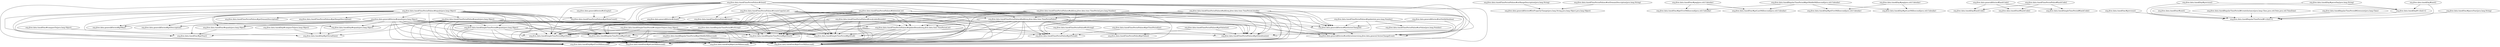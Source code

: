 digraph G {
  "org.jfree.data.time$Day#compareTo(java.lang.Object)" -> "org.jfree.data.time$Day#getSerialDate()";
  "org.jfree.data.time$RegularTimePeriod#getStart()" -> "org.jfree.data.time$Day#getFirstMillisecond()";
  "org.jfree.data.time$RegularTimePeriod#getStart()" -> "org.jfree.data.time$Year#getFirstMillisecond()";
  "org.jfree.data.time$TimePeriodValues#setRangeDescription(java.lang.String)" -> "org.jfree.data.general$Series#firePropertyChange(java.lang.String,java.lang.Object,java.lang.Object)";
  "org.jfree.data.time$TimePeriodValues#getTimePeriod(int)" -> "org.jfree.data.time$TimePeriodValues#getDataItem(int)";
  "org.jfree.data.time$TimePeriodValues#getTimePeriod(int)" -> "org.jfree.data.time$TimePeriodValue#getPeriod()";
  "org.jfree.data.time$Year#peg(java.util.Calendar)" -> "org.jfree.data.time$Year#getFirstMillisecond(java.util.Calendar)";
  "org.jfree.data.time$Year#peg(java.util.Calendar)" -> "org.jfree.data.time$Year#getLastMillisecond(java.util.Calendar)";
  "org.jfree.data.time$TimePeriodValues#updateBounds(org.jfree.data.time.TimePeriod,int)" -> "org.jfree.data.time$Day#getFirstMillisecond()";
  "org.jfree.data.time$TimePeriodValues#updateBounds(org.jfree.data.time.TimePeriod,int)" -> "org.jfree.data.time$RegularTimePeriod#getStart()";
  "org.jfree.data.time$TimePeriodValues#updateBounds(org.jfree.data.time.TimePeriod,int)" -> "org.jfree.data.time$SimpleTimePeriod#getStart()";
  "org.jfree.data.time$TimePeriodValues#updateBounds(org.jfree.data.time.TimePeriod,int)" -> "org.jfree.data.time$TimePeriodValues#getDataItem(int)";
  "org.jfree.data.time$TimePeriodValues#updateBounds(org.jfree.data.time.TimePeriod,int)" -> "org.jfree.data.time$RegularTimePeriod#getEnd()";
  "org.jfree.data.time$TimePeriodValues#updateBounds(org.jfree.data.time.TimePeriod,int)" -> "org.jfree.data.time$Year#getLastMillisecond()";
  "org.jfree.data.time$TimePeriodValues#updateBounds(org.jfree.data.time.TimePeriod,int)" -> "org.jfree.data.time$Day#getLastMillisecond()";
  "org.jfree.data.time$TimePeriodValues#updateBounds(org.jfree.data.time.TimePeriod,int)" -> "org.jfree.data.time$SimpleTimePeriod#getEnd()";
  "org.jfree.data.time$TimePeriodValues#updateBounds(org.jfree.data.time.TimePeriod,int)" -> "org.jfree.data.time$Year#getFirstMillisecond()";
  "org.jfree.data.time$TimePeriodValues#updateBounds(org.jfree.data.time.TimePeriod,int)" -> "org.jfree.data.time$TimePeriodValue#getPeriod()";
  "org.jfree.data.time$RegularTimePeriod#getEnd()" -> "org.jfree.data.time$Year#getLastMillisecond()";
  "org.jfree.data.time$RegularTimePeriod#getEnd()" -> "org.jfree.data.time$Day#getLastMillisecond()";
  "org.jfree.data.time$TimePeriodValues#getValue(int)" -> "org.jfree.data.time$TimePeriodValues#getDataItem(int)";
  "org.jfree.data.time$TimePeriodValues#getValue(int)" -> "org.jfree.data.time$TimePeriodValue#getValue()";
  "org.jfree.data.general$Series#isEmpty()" -> "org.jfree.data.time$TimePeriodValues#getItemCount()";
  "org.jfree.data.general$Series#hashCode()" -> "org.jfree.data.time$Day#hashCode()";
  "org.jfree.data.general$Series#hashCode()" -> "org.jfree.data.time$Year#hashCode()";
  "org.jfree.data.general$Series#hashCode()" -> "org.jfree.data.time$SimpleTimePeriod#hashCode()";
  "org.jfree.data.time$SimpleTimePeriod#compareTo(java.lang.Object)" -> "org.jfree.data.time$Day#getFirstMillisecond()";
  "org.jfree.data.time$SimpleTimePeriod#compareTo(java.lang.Object)" -> "org.jfree.data.time$RegularTimePeriod#getStart()";
  "org.jfree.data.time$SimpleTimePeriod#compareTo(java.lang.Object)" -> "org.jfree.data.time$SimpleTimePeriod#getStart()";
  "org.jfree.data.time$SimpleTimePeriod#compareTo(java.lang.Object)" -> "org.jfree.data.time$RegularTimePeriod#getEnd()";
  "org.jfree.data.time$SimpleTimePeriod#compareTo(java.lang.Object)" -> "org.jfree.data.time$Year#getLastMillisecond()";
  "org.jfree.data.time$SimpleTimePeriod#compareTo(java.lang.Object)" -> "org.jfree.data.time$Day#getLastMillisecond()";
  "org.jfree.data.time$SimpleTimePeriod#compareTo(java.lang.Object)" -> "org.jfree.data.time$SimpleTimePeriod#getEnd()";
  "org.jfree.data.time$SimpleTimePeriod#compareTo(java.lang.Object)" -> "org.jfree.data.time$Year#getFirstMillisecond()";
  "org.jfree.data.time$TimePeriodValue#hashCode()" -> "org.jfree.data.time$Day#hashCode()";
  "org.jfree.data.time$TimePeriodValue#hashCode()" -> "org.jfree.data.time$Year#hashCode()";
  "org.jfree.data.time$TimePeriodValue#hashCode()" -> "org.jfree.data.time$SimpleTimePeriod#hashCode()";
  "org.jfree.data.time$TimePeriodValues#delete(int,int)" -> "org.jfree.data.time$Day#getFirstMillisecond()";
  "org.jfree.data.time$TimePeriodValues#delete(int,int)" -> "org.jfree.data.time$RegularTimePeriod#getStart()";
  "org.jfree.data.time$TimePeriodValues#delete(int,int)" -> "org.jfree.data.time$TimePeriodValues#updateBounds(org.jfree.data.time.TimePeriod,int)";
  "org.jfree.data.time$TimePeriodValues#delete(int,int)" -> "org.jfree.data.time$SimpleTimePeriod#getStart()";
  "org.jfree.data.time$TimePeriodValues#delete(int,int)" -> "org.jfree.data.general$Series#notifyListeners(org.jfree.data.general.SeriesChangeEvent)";
  "org.jfree.data.time$TimePeriodValues#delete(int,int)" -> "org.jfree.data.time$TimePeriodValues#getDataItem(int)";
  "org.jfree.data.time$TimePeriodValues#delete(int,int)" -> "org.jfree.data.time$RegularTimePeriod#getEnd()";
  "org.jfree.data.time$TimePeriodValues#delete(int,int)" -> "org.jfree.data.time$Year#getLastMillisecond()";
  "org.jfree.data.time$TimePeriodValues#delete(int,int)" -> "org.jfree.data.general$Series#fireSeriesChanged()";
  "org.jfree.data.time$TimePeriodValues#delete(int,int)" -> "org.jfree.data.time$Day#getLastMillisecond()";
  "org.jfree.data.time$TimePeriodValues#delete(int,int)" -> "org.jfree.data.time$TimePeriodValues#recalculateBounds()";
  "org.jfree.data.time$TimePeriodValues#delete(int,int)" -> "org.jfree.data.time$SimpleTimePeriod#getEnd()";
  "org.jfree.data.time$TimePeriodValues#delete(int,int)" -> "org.jfree.data.time$Year#getFirstMillisecond()";
  "org.jfree.data.time$TimePeriodValues#delete(int,int)" -> "org.jfree.data.time$TimePeriodValue#getPeriod()";
  "org.jfree.data.general$Series#fireSeriesChanged()" -> "org.jfree.data.general$Series#notifyListeners(org.jfree.data.general.SeriesChangeEvent)";
  "org.jfree.data.time$TimePeriodValues#recalculateBounds()" -> "org.jfree.data.time$Day#getFirstMillisecond()";
  "org.jfree.data.time$TimePeriodValues#recalculateBounds()" -> "org.jfree.data.time$RegularTimePeriod#getStart()";
  "org.jfree.data.time$TimePeriodValues#recalculateBounds()" -> "org.jfree.data.time$TimePeriodValues#updateBounds(org.jfree.data.time.TimePeriod,int)";
  "org.jfree.data.time$TimePeriodValues#recalculateBounds()" -> "org.jfree.data.time$SimpleTimePeriod#getStart()";
  "org.jfree.data.time$TimePeriodValues#recalculateBounds()" -> "org.jfree.data.time$TimePeriodValues#getDataItem(int)";
  "org.jfree.data.time$TimePeriodValues#recalculateBounds()" -> "org.jfree.data.time$RegularTimePeriod#getEnd()";
  "org.jfree.data.time$TimePeriodValues#recalculateBounds()" -> "org.jfree.data.time$Year#getLastMillisecond()";
  "org.jfree.data.time$TimePeriodValues#recalculateBounds()" -> "org.jfree.data.time$Day#getLastMillisecond()";
  "org.jfree.data.time$TimePeriodValues#recalculateBounds()" -> "org.jfree.data.time$SimpleTimePeriod#getEnd()";
  "org.jfree.data.time$TimePeriodValues#recalculateBounds()" -> "org.jfree.data.time$Year#getFirstMillisecond()";
  "org.jfree.data.time$TimePeriodValues#recalculateBounds()" -> "org.jfree.data.time$TimePeriodValue#getPeriod()";
  "org.jfree.data.general$Series#setNotify(boolean)" -> "org.jfree.data.general$Series#notifyListeners(org.jfree.data.general.SeriesChangeEvent)";
  "org.jfree.data.general$Series#setNotify(boolean)" -> "org.jfree.data.general$Series#fireSeriesChanged()";
  "org.jfree.data.time$TimePeriodValues#add(org.jfree.data.time.TimePeriod,double)" -> "org.jfree.data.time$Day#getFirstMillisecond()";
  "org.jfree.data.time$TimePeriodValues#add(org.jfree.data.time.TimePeriod,double)" -> "org.jfree.data.time$RegularTimePeriod#getStart()";
  "org.jfree.data.time$TimePeriodValues#add(org.jfree.data.time.TimePeriod,double)" -> "org.jfree.data.time$TimePeriodValues#updateBounds(org.jfree.data.time.TimePeriod,int)";
  "org.jfree.data.time$TimePeriodValues#add(org.jfree.data.time.TimePeriod,double)" -> "org.jfree.data.time$SimpleTimePeriod#getStart()";
  "org.jfree.data.time$TimePeriodValues#add(org.jfree.data.time.TimePeriod,double)" -> "org.jfree.data.general$Series#notifyListeners(org.jfree.data.general.SeriesChangeEvent)";
  "org.jfree.data.time$TimePeriodValues#add(org.jfree.data.time.TimePeriod,double)" -> "org.jfree.data.time$TimePeriodValues#getDataItem(int)";
  "org.jfree.data.time$TimePeriodValues#add(org.jfree.data.time.TimePeriod,double)" -> "org.jfree.data.time$RegularTimePeriod#getEnd()";
  "org.jfree.data.time$TimePeriodValues#add(org.jfree.data.time.TimePeriod,double)" -> "org.jfree.data.time$Year#getLastMillisecond()";
  "org.jfree.data.time$TimePeriodValues#add(org.jfree.data.time.TimePeriod,double)" -> "org.jfree.data.general$Series#fireSeriesChanged()";
  "org.jfree.data.time$TimePeriodValues#add(org.jfree.data.time.TimePeriod,double)" -> "org.jfree.data.time$Day#getLastMillisecond()";
  "org.jfree.data.time$TimePeriodValues#add(org.jfree.data.time.TimePeriod,double)" -> "org.jfree.data.time$TimePeriodValues#add(org.jfree.data.time.TimePeriodValue)";
  "org.jfree.data.time$TimePeriodValues#add(org.jfree.data.time.TimePeriod,double)" -> "org.jfree.data.time$SimpleTimePeriod#getEnd()";
  "org.jfree.data.time$TimePeriodValues#add(org.jfree.data.time.TimePeriod,double)" -> "org.jfree.data.time$Year#getFirstMillisecond()";
  "org.jfree.data.time$TimePeriodValues#add(org.jfree.data.time.TimePeriod,double)" -> "org.jfree.data.time$TimePeriodValue#getPeriod()";
  "org.jfree.data.time$TimePeriodValues#add(org.jfree.data.time.TimePeriodValue)" -> "org.jfree.data.time$Day#getFirstMillisecond()";
  "org.jfree.data.time$TimePeriodValues#add(org.jfree.data.time.TimePeriodValue)" -> "org.jfree.data.time$RegularTimePeriod#getStart()";
  "org.jfree.data.time$TimePeriodValues#add(org.jfree.data.time.TimePeriodValue)" -> "org.jfree.data.time$TimePeriodValues#updateBounds(org.jfree.data.time.TimePeriod,int)";
  "org.jfree.data.time$TimePeriodValues#add(org.jfree.data.time.TimePeriodValue)" -> "org.jfree.data.time$SimpleTimePeriod#getStart()";
  "org.jfree.data.time$TimePeriodValues#add(org.jfree.data.time.TimePeriodValue)" -> "org.jfree.data.general$Series#notifyListeners(org.jfree.data.general.SeriesChangeEvent)";
  "org.jfree.data.time$TimePeriodValues#add(org.jfree.data.time.TimePeriodValue)" -> "org.jfree.data.time$TimePeriodValues#getDataItem(int)";
  "org.jfree.data.time$TimePeriodValues#add(org.jfree.data.time.TimePeriodValue)" -> "org.jfree.data.time$RegularTimePeriod#getEnd()";
  "org.jfree.data.time$TimePeriodValues#add(org.jfree.data.time.TimePeriodValue)" -> "org.jfree.data.time$Year#getLastMillisecond()";
  "org.jfree.data.time$TimePeriodValues#add(org.jfree.data.time.TimePeriodValue)" -> "org.jfree.data.general$Series#fireSeriesChanged()";
  "org.jfree.data.time$TimePeriodValues#add(org.jfree.data.time.TimePeriodValue)" -> "org.jfree.data.time$Day#getLastMillisecond()";
  "org.jfree.data.time$TimePeriodValues#add(org.jfree.data.time.TimePeriodValue)" -> "org.jfree.data.time$SimpleTimePeriod#getEnd()";
  "org.jfree.data.time$TimePeriodValues#add(org.jfree.data.time.TimePeriodValue)" -> "org.jfree.data.time$Year#getFirstMillisecond()";
  "org.jfree.data.time$TimePeriodValues#add(org.jfree.data.time.TimePeriodValue)" -> "org.jfree.data.time$TimePeriodValue#getPeriod()";
  "org.jfree.data.time$TimePeriodValue#toString()" -> "org.jfree.data.time$TimePeriodValue#getValue()";
  "org.jfree.data.time$TimePeriodValue#toString()" -> "org.jfree.data.time$TimePeriodValue#getPeriod()";
  "org.jfree.data.time$TimePeriodValue#equals(java.lang.Object)" -> "org.jfree.data.time$Day#getFirstMillisecond()";
  "org.jfree.data.time$TimePeriodValue#equals(java.lang.Object)" -> "org.jfree.data.time$RegularTimePeriod#getStart()";
  "org.jfree.data.time$TimePeriodValue#equals(java.lang.Object)" -> "org.jfree.data.time$Year#getYear()";
  "org.jfree.data.time$TimePeriodValue#equals(java.lang.Object)" -> "org.jfree.data.time$SimpleTimePeriod#getStart()";
  "org.jfree.data.time$TimePeriodValue#equals(java.lang.Object)" -> "org.jfree.data.time$RegularTimePeriod#getEnd()";
  "org.jfree.data.time$TimePeriodValue#equals(java.lang.Object)" -> "org.jfree.data.time$Year#getLastMillisecond()";
  "org.jfree.data.time$TimePeriodValue#equals(java.lang.Object)" -> "org.jfree.data.time$Day#getLastMillisecond()";
  "org.jfree.data.time$TimePeriodValue#equals(java.lang.Object)" -> "org.jfree.data.time$Day#getSerialDate()";
  "org.jfree.data.time$TimePeriodValue#equals(java.lang.Object)" -> "org.jfree.data.time$SimpleTimePeriod#getEnd()";
  "org.jfree.data.time$TimePeriodValue#equals(java.lang.Object)" -> "org.jfree.data.time$Year#getFirstMillisecond()";
  "org.jfree.data.time$TimePeriodValue#equals(java.lang.Object)" -> "org.jfree.data.time$SimpleTimePeriod#equals(java.lang.Object)";
  "org.jfree.data.time$TimePeriodValue#equals(java.lang.Object)" -> "org.jfree.data.time$Year#equals(java.lang.Object)";
  "org.jfree.data.time$TimePeriodValue#equals(java.lang.Object)" -> "org.jfree.data.time$Day#equals(java.lang.Object)";
  "org.jfree.data.time$SimpleTimePeriod#equals(java.lang.Object)" -> "org.jfree.data.time$Day#getFirstMillisecond()";
  "org.jfree.data.time$SimpleTimePeriod#equals(java.lang.Object)" -> "org.jfree.data.time$RegularTimePeriod#getStart()";
  "org.jfree.data.time$SimpleTimePeriod#equals(java.lang.Object)" -> "org.jfree.data.time$SimpleTimePeriod#getStart()";
  "org.jfree.data.time$SimpleTimePeriod#equals(java.lang.Object)" -> "org.jfree.data.time$RegularTimePeriod#getEnd()";
  "org.jfree.data.time$SimpleTimePeriod#equals(java.lang.Object)" -> "org.jfree.data.time$Year#getLastMillisecond()";
  "org.jfree.data.time$SimpleTimePeriod#equals(java.lang.Object)" -> "org.jfree.data.time$Day#getLastMillisecond()";
  "org.jfree.data.time$SimpleTimePeriod#equals(java.lang.Object)" -> "org.jfree.data.time$SimpleTimePeriod#getEnd()";
  "org.jfree.data.time$SimpleTimePeriod#equals(java.lang.Object)" -> "org.jfree.data.time$Year#getFirstMillisecond()";
  "org.jfree.data.time$Year#equals(java.lang.Object)" -> "org.jfree.data.time$Year#getYear()";
  "org.jfree.data.time$Day#equals(java.lang.Object)" -> "org.jfree.data.time$Day#getSerialDate()";
  "org.jfree.data.time$TimePeriodValues#equals(java.lang.Object)" -> "org.jfree.data.time$Day#getFirstMillisecond()";
  "org.jfree.data.time$TimePeriodValues#equals(java.lang.Object)" -> "org.jfree.data.time$RegularTimePeriod#getStart()";
  "org.jfree.data.time$TimePeriodValues#equals(java.lang.Object)" -> "org.jfree.data.time$Year#getYear()";
  "org.jfree.data.time$TimePeriodValues#equals(java.lang.Object)" -> "org.jfree.data.time$SimpleTimePeriod#getStart()";
  "org.jfree.data.time$TimePeriodValues#equals(java.lang.Object)" -> "org.jfree.data.general$Series#getKey()";
  "org.jfree.data.time$TimePeriodValues#equals(java.lang.Object)" -> "org.jfree.data.time$TimePeriodValues#getDataItem(int)";
  "org.jfree.data.time$TimePeriodValues#equals(java.lang.Object)" -> "org.jfree.data.time$RegularTimePeriod#getEnd()";
  "org.jfree.data.time$TimePeriodValues#equals(java.lang.Object)" -> "org.jfree.data.time$TimePeriodValues#getDomainDescription()";
  "org.jfree.data.time$TimePeriodValues#equals(java.lang.Object)" -> "org.jfree.data.time$Year#getLastMillisecond()";
  "org.jfree.data.time$TimePeriodValues#equals(java.lang.Object)" -> "org.jfree.data.time$TimePeriodValue#equals(java.lang.Object)";
  "org.jfree.data.time$TimePeriodValues#equals(java.lang.Object)" -> "org.jfree.data.time$Day#getLastMillisecond()";
  "org.jfree.data.time$TimePeriodValues#equals(java.lang.Object)" -> "org.jfree.data.time$Day#getSerialDate()";
  "org.jfree.data.time$TimePeriodValues#equals(java.lang.Object)" -> "org.jfree.data.time$SimpleTimePeriod#getEnd()";
  "org.jfree.data.time$TimePeriodValues#equals(java.lang.Object)" -> "org.jfree.data.time$Year#getFirstMillisecond()";
  "org.jfree.data.time$TimePeriodValues#equals(java.lang.Object)" -> "org.jfree.data.time$TimePeriodValues#getItemCount()";
  "org.jfree.data.time$TimePeriodValues#equals(java.lang.Object)" -> "org.jfree.data.time$SimpleTimePeriod#equals(java.lang.Object)";
  "org.jfree.data.time$TimePeriodValues#equals(java.lang.Object)" -> "org.jfree.data.time$TimePeriodValues#getRangeDescription()";
  "org.jfree.data.time$TimePeriodValues#equals(java.lang.Object)" -> "org.jfree.data.time$Year#equals(java.lang.Object)";
  "org.jfree.data.time$TimePeriodValues#equals(java.lang.Object)" -> "org.jfree.data.general$Series#getDescription()";
  "org.jfree.data.time$TimePeriodValues#equals(java.lang.Object)" -> "org.jfree.data.general$Series#equals(java.lang.Object)";
  "org.jfree.data.time$TimePeriodValues#equals(java.lang.Object)" -> "org.jfree.data.time$Day#equals(java.lang.Object)";
  "org.jfree.data.general$Series#equals(java.lang.Object)" -> "org.jfree.data.time$Day#getFirstMillisecond()";
  "org.jfree.data.general$Series#equals(java.lang.Object)" -> "org.jfree.data.time$RegularTimePeriod#getStart()";
  "org.jfree.data.general$Series#equals(java.lang.Object)" -> "org.jfree.data.time$Year#getYear()";
  "org.jfree.data.general$Series#equals(java.lang.Object)" -> "org.jfree.data.time$SimpleTimePeriod#getStart()";
  "org.jfree.data.general$Series#equals(java.lang.Object)" -> "org.jfree.data.general$Series#getKey()";
  "org.jfree.data.general$Series#equals(java.lang.Object)" -> "org.jfree.data.time$RegularTimePeriod#getEnd()";
  "org.jfree.data.general$Series#equals(java.lang.Object)" -> "org.jfree.data.time$Year#getLastMillisecond()";
  "org.jfree.data.general$Series#equals(java.lang.Object)" -> "org.jfree.data.time$Day#getLastMillisecond()";
  "org.jfree.data.general$Series#equals(java.lang.Object)" -> "org.jfree.data.time$Day#getSerialDate()";
  "org.jfree.data.general$Series#equals(java.lang.Object)" -> "org.jfree.data.time$SimpleTimePeriod#getEnd()";
  "org.jfree.data.general$Series#equals(java.lang.Object)" -> "org.jfree.data.time$Year#getFirstMillisecond()";
  "org.jfree.data.general$Series#equals(java.lang.Object)" -> "org.jfree.data.time$SimpleTimePeriod#equals(java.lang.Object)";
  "org.jfree.data.general$Series#equals(java.lang.Object)" -> "org.jfree.data.time$Year#equals(java.lang.Object)";
  "org.jfree.data.general$Series#equals(java.lang.Object)" -> "org.jfree.data.general$Series#getDescription()";
  "org.jfree.data.general$Series#equals(java.lang.Object)" -> "org.jfree.data.time$Day#equals(java.lang.Object)";
  "org.jfree.data.time$Year#compareTo(java.lang.Object)" -> "org.jfree.data.time$Year#getYear()";
  "org.jfree.data.time$TimePeriodValues#setDomainDescription(java.lang.String)" -> "org.jfree.data.general$Series#firePropertyChange(java.lang.String,java.lang.Object,java.lang.Object)";
  "org.jfree.data.time$Year#previous()" -> "org.jfree.data.time$RegularTimePeriod#<clinit>()";
  "org.jfree.data.time$Day#previous()" -> "org.jfree.data.time$RegularTimePeriod#<clinit>()";
  "org.jfree.data.time$Day#previous()" -> "org.jfree.data.time$Day#<clinit>()";
  "org.jfree.data.time$Day#<clinit>()" -> "org.jfree.data.time$RegularTimePeriod#<clinit>()";
  "org.jfree.data.time$Year#next()" -> "org.jfree.data.time$RegularTimePeriod#<clinit>()";
  "org.jfree.data.time$RegularTimePeriod#createInstance(java.lang.Class,java.util.Date,java.util.TimeZone)" -> "org.jfree.data.time$RegularTimePeriod#<clinit>()";
  "org.jfree.data.time$TimePeriodValues#clone()" -> "org.jfree.data.time$Day#getFirstMillisecond()";
  "org.jfree.data.time$TimePeriodValues#clone()" -> "org.jfree.data.time$RegularTimePeriod#getStart()";
  "org.jfree.data.time$TimePeriodValues#clone()" -> "org.jfree.data.time$TimePeriodValues#updateBounds(org.jfree.data.time.TimePeriod,int)";
  "org.jfree.data.time$TimePeriodValues#clone()" -> "org.jfree.data.time$SimpleTimePeriod#getStart()";
  "org.jfree.data.time$TimePeriodValues#clone()" -> "org.jfree.data.general$Series#notifyListeners(org.jfree.data.general.SeriesChangeEvent)";
  "org.jfree.data.time$TimePeriodValues#clone()" -> "org.jfree.data.time$TimePeriodValues#getDataItem(int)";
  "org.jfree.data.time$TimePeriodValues#clone()" -> "org.jfree.data.time$RegularTimePeriod#getEnd()";
  "org.jfree.data.time$TimePeriodValues#clone()" -> "org.jfree.data.time$Year#getLastMillisecond()";
  "org.jfree.data.time$TimePeriodValues#clone()" -> "org.jfree.data.general$Series#fireSeriesChanged()";
  "org.jfree.data.time$TimePeriodValues#clone()" -> "org.jfree.data.time$Day#getLastMillisecond()";
  "org.jfree.data.time$TimePeriodValues#clone()" -> "org.jfree.data.time$TimePeriodValues#add(org.jfree.data.time.TimePeriodValue)";
  "org.jfree.data.time$TimePeriodValues#clone()" -> "org.jfree.data.time$SimpleTimePeriod#getEnd()";
  "org.jfree.data.time$TimePeriodValues#clone()" -> "org.jfree.data.time$Year#getFirstMillisecond()";
  "org.jfree.data.time$TimePeriodValues#clone()" -> "org.jfree.data.general$Series#clone()";
  "org.jfree.data.time$TimePeriodValues#clone()" -> "org.jfree.data.time$TimePeriodValues#getItemCount()";
  "org.jfree.data.time$TimePeriodValues#clone()" -> "org.jfree.data.time$TimePeriodValue#clone()";
  "org.jfree.data.time$TimePeriodValues#clone()" -> "org.jfree.data.time$TimePeriodValue#getPeriod()";
  "org.jfree.data.time$TimePeriodValues#clone()" -> "org.jfree.data.time$TimePeriodValues#createCopy(int,int)";
  "org.jfree.data.time$TimePeriodValues#createCopy(int,int)" -> "org.jfree.data.time$Day#getFirstMillisecond()";
  "org.jfree.data.time$TimePeriodValues#createCopy(int,int)" -> "org.jfree.data.time$RegularTimePeriod#getStart()";
  "org.jfree.data.time$TimePeriodValues#createCopy(int,int)" -> "org.jfree.data.time$TimePeriodValues#updateBounds(org.jfree.data.time.TimePeriod,int)";
  "org.jfree.data.time$TimePeriodValues#createCopy(int,int)" -> "org.jfree.data.time$SimpleTimePeriod#getStart()";
  "org.jfree.data.time$TimePeriodValues#createCopy(int,int)" -> "org.jfree.data.general$Series#notifyListeners(org.jfree.data.general.SeriesChangeEvent)";
  "org.jfree.data.time$TimePeriodValues#createCopy(int,int)" -> "org.jfree.data.time$TimePeriodValues#getDataItem(int)";
  "org.jfree.data.time$TimePeriodValues#createCopy(int,int)" -> "org.jfree.data.time$RegularTimePeriod#getEnd()";
  "org.jfree.data.time$TimePeriodValues#createCopy(int,int)" -> "org.jfree.data.time$Year#getLastMillisecond()";
  "org.jfree.data.time$TimePeriodValues#createCopy(int,int)" -> "org.jfree.data.general$Series#fireSeriesChanged()";
  "org.jfree.data.time$TimePeriodValues#createCopy(int,int)" -> "org.jfree.data.time$Day#getLastMillisecond()";
  "org.jfree.data.time$TimePeriodValues#createCopy(int,int)" -> "org.jfree.data.time$TimePeriodValues#add(org.jfree.data.time.TimePeriodValue)";
  "org.jfree.data.time$TimePeriodValues#createCopy(int,int)" -> "org.jfree.data.time$SimpleTimePeriod#getEnd()";
  "org.jfree.data.time$TimePeriodValues#createCopy(int,int)" -> "org.jfree.data.time$Year#getFirstMillisecond()";
  "org.jfree.data.time$TimePeriodValues#createCopy(int,int)" -> "org.jfree.data.general$Series#clone()";
  "org.jfree.data.time$TimePeriodValues#createCopy(int,int)" -> "org.jfree.data.time$TimePeriodValue#clone()";
  "org.jfree.data.time$TimePeriodValues#createCopy(int,int)" -> "org.jfree.data.time$TimePeriodValue#getPeriod()";
  "org.jfree.data.time$RegularTimePeriod#downsize(java.lang.Class)" -> "org.jfree.data.time$RegularTimePeriod#<clinit>()";
  "org.jfree.data.time$RegularTimePeriod#getMiddleMillisecond(java.util.Calendar)" -> "org.jfree.data.time$Day#getFirstMillisecond(java.util.Calendar)";
  "org.jfree.data.time$RegularTimePeriod#getMiddleMillisecond(java.util.Calendar)" -> "org.jfree.data.time$Day#getLastMillisecond(java.util.Calendar)";
  "org.jfree.data.time$RegularTimePeriod#getMiddleMillisecond(java.util.Calendar)" -> "org.jfree.data.time$Year#getFirstMillisecond(java.util.Calendar)";
  "org.jfree.data.time$RegularTimePeriod#getMiddleMillisecond(java.util.Calendar)" -> "org.jfree.data.time$Year#getLastMillisecond(java.util.Calendar)";
  "org.jfree.data.time$Day#parseDay(java.lang.String)" -> "org.jfree.data.time$RegularTimePeriod#<clinit>()";
  "org.jfree.data.time$Day#parseDay(java.lang.String)" -> "org.jfree.data.time$Day#<clinit>()";
  "org.jfree.data.time$RegularTimePeriod#getMiddleMillisecond()" -> "org.jfree.data.time$Day#getFirstMillisecond()";
  "org.jfree.data.time$RegularTimePeriod#getMiddleMillisecond()" -> "org.jfree.data.time$Year#getLastMillisecond()";
  "org.jfree.data.time$RegularTimePeriod#getMiddleMillisecond()" -> "org.jfree.data.time$Day#getLastMillisecond()";
  "org.jfree.data.time$RegularTimePeriod#getMiddleMillisecond()" -> "org.jfree.data.time$Year#getFirstMillisecond()";
  "org.jfree.data.time$Day#next()" -> "org.jfree.data.time$RegularTimePeriod#<clinit>()";
  "org.jfree.data.time$Day#next()" -> "org.jfree.data.time$Day#<clinit>()";
  "org.jfree.data.time$TimePeriodValues#update(int,java.lang.Number)" -> "org.jfree.data.general$Series#notifyListeners(org.jfree.data.general.SeriesChangeEvent)";
  "org.jfree.data.time$TimePeriodValues#update(int,java.lang.Number)" -> "org.jfree.data.time$TimePeriodValues#getDataItem(int)";
  "org.jfree.data.time$TimePeriodValues#update(int,java.lang.Number)" -> "org.jfree.data.general$Series#fireSeriesChanged()";
  "org.jfree.data.time$TimePeriodValues#update(int,java.lang.Number)" -> "org.jfree.data.time$TimePeriodValue#setValue(java.lang.Number)";
  "org.jfree.data.time$Year#parseYear(java.lang.String)" -> "org.jfree.data.time$RegularTimePeriod#<clinit>()";
  "org.jfree.data.time$TimePeriodValues#add(org.jfree.data.time.TimePeriod,java.lang.Number)" -> "org.jfree.data.time$Day#getFirstMillisecond()";
  "org.jfree.data.time$TimePeriodValues#add(org.jfree.data.time.TimePeriod,java.lang.Number)" -> "org.jfree.data.time$RegularTimePeriod#getStart()";
  "org.jfree.data.time$TimePeriodValues#add(org.jfree.data.time.TimePeriod,java.lang.Number)" -> "org.jfree.data.time$TimePeriodValues#updateBounds(org.jfree.data.time.TimePeriod,int)";
  "org.jfree.data.time$TimePeriodValues#add(org.jfree.data.time.TimePeriod,java.lang.Number)" -> "org.jfree.data.time$SimpleTimePeriod#getStart()";
  "org.jfree.data.time$TimePeriodValues#add(org.jfree.data.time.TimePeriod,java.lang.Number)" -> "org.jfree.data.general$Series#notifyListeners(org.jfree.data.general.SeriesChangeEvent)";
  "org.jfree.data.time$TimePeriodValues#add(org.jfree.data.time.TimePeriod,java.lang.Number)" -> "org.jfree.data.time$TimePeriodValues#getDataItem(int)";
  "org.jfree.data.time$TimePeriodValues#add(org.jfree.data.time.TimePeriod,java.lang.Number)" -> "org.jfree.data.time$RegularTimePeriod#getEnd()";
  "org.jfree.data.time$TimePeriodValues#add(org.jfree.data.time.TimePeriod,java.lang.Number)" -> "org.jfree.data.time$Year#getLastMillisecond()";
  "org.jfree.data.time$TimePeriodValues#add(org.jfree.data.time.TimePeriod,java.lang.Number)" -> "org.jfree.data.general$Series#fireSeriesChanged()";
  "org.jfree.data.time$TimePeriodValues#add(org.jfree.data.time.TimePeriod,java.lang.Number)" -> "org.jfree.data.time$Day#getLastMillisecond()";
  "org.jfree.data.time$TimePeriodValues#add(org.jfree.data.time.TimePeriod,java.lang.Number)" -> "org.jfree.data.time$TimePeriodValues#add(org.jfree.data.time.TimePeriodValue)";
  "org.jfree.data.time$TimePeriodValues#add(org.jfree.data.time.TimePeriod,java.lang.Number)" -> "org.jfree.data.time$SimpleTimePeriod#getEnd()";
  "org.jfree.data.time$TimePeriodValues#add(org.jfree.data.time.TimePeriod,java.lang.Number)" -> "org.jfree.data.time$Year#getFirstMillisecond()";
  "org.jfree.data.time$TimePeriodValues#add(org.jfree.data.time.TimePeriod,java.lang.Number)" -> "org.jfree.data.time$TimePeriodValue#getPeriod()";
  "org.jfree.data.time$Day#peg(java.util.Calendar)" -> "org.jfree.data.time$Day#getFirstMillisecond(java.util.Calendar)";
  "org.jfree.data.time$Day#peg(java.util.Calendar)" -> "org.jfree.data.time$Day#getLastMillisecond(java.util.Calendar)";
  "org.jfree.data.time$RegularTimePeriod#toString()" -> "org.jfree.data.time$Day#getFirstMillisecond()";
  "org.jfree.data.time$RegularTimePeriod#toString()" -> "org.jfree.data.time$RegularTimePeriod#getStart()";
  "org.jfree.data.time$RegularTimePeriod#toString()" -> "org.jfree.data.time$Year#getFirstMillisecond()";
}
